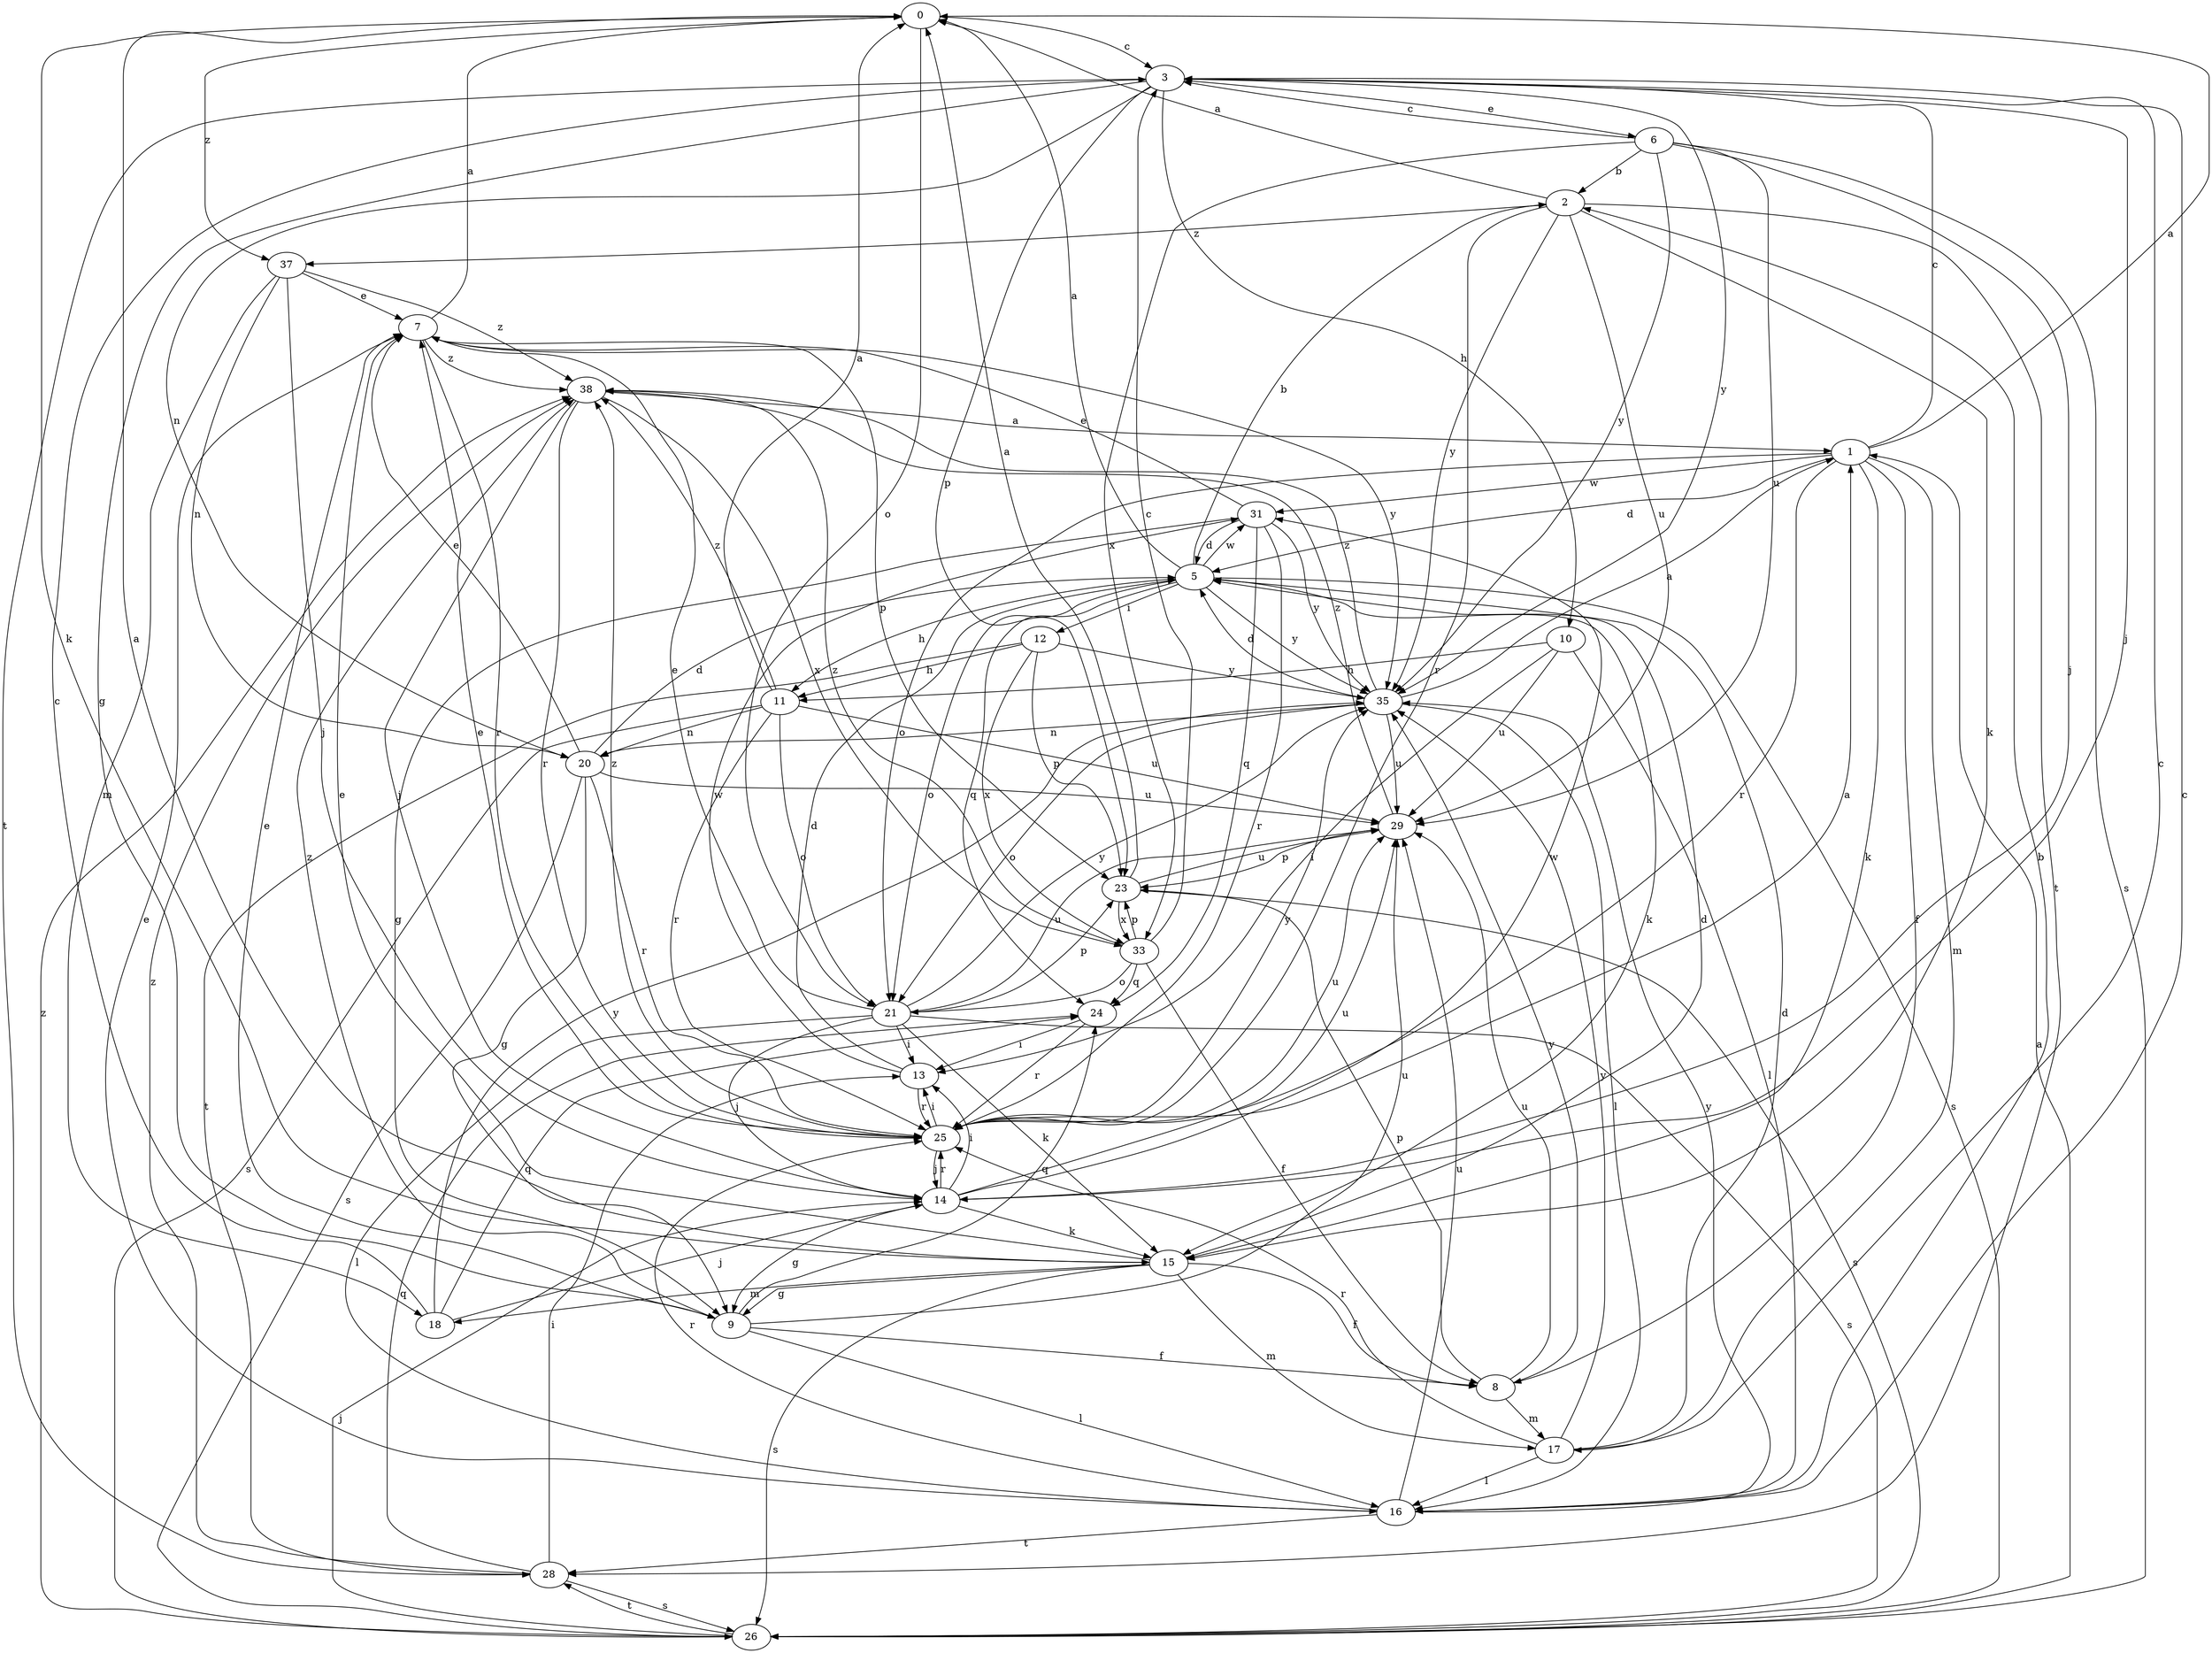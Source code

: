 strict digraph  {
0;
1;
2;
3;
5;
6;
7;
8;
9;
10;
11;
12;
13;
14;
15;
16;
17;
18;
20;
21;
23;
24;
25;
26;
28;
29;
31;
33;
35;
37;
38;
0 -> 3  [label=c];
0 -> 15  [label=k];
0 -> 21  [label=o];
0 -> 37  [label=z];
1 -> 0  [label=a];
1 -> 3  [label=c];
1 -> 5  [label=d];
1 -> 8  [label=f];
1 -> 15  [label=k];
1 -> 17  [label=m];
1 -> 21  [label=o];
1 -> 25  [label=r];
1 -> 31  [label=w];
2 -> 0  [label=a];
2 -> 15  [label=k];
2 -> 25  [label=r];
2 -> 28  [label=t];
2 -> 29  [label=u];
2 -> 35  [label=y];
2 -> 37  [label=z];
3 -> 6  [label=e];
3 -> 9  [label=g];
3 -> 10  [label=h];
3 -> 14  [label=j];
3 -> 20  [label=n];
3 -> 23  [label=p];
3 -> 28  [label=t];
3 -> 35  [label=y];
5 -> 0  [label=a];
5 -> 2  [label=b];
5 -> 11  [label=h];
5 -> 12  [label=i];
5 -> 15  [label=k];
5 -> 21  [label=o];
5 -> 24  [label=q];
5 -> 26  [label=s];
5 -> 31  [label=w];
5 -> 35  [label=y];
6 -> 2  [label=b];
6 -> 3  [label=c];
6 -> 14  [label=j];
6 -> 26  [label=s];
6 -> 29  [label=u];
6 -> 33  [label=x];
6 -> 35  [label=y];
7 -> 0  [label=a];
7 -> 23  [label=p];
7 -> 25  [label=r];
7 -> 35  [label=y];
7 -> 38  [label=z];
8 -> 17  [label=m];
8 -> 23  [label=p];
8 -> 29  [label=u];
8 -> 35  [label=y];
9 -> 7  [label=e];
9 -> 8  [label=f];
9 -> 16  [label=l];
9 -> 24  [label=q];
9 -> 29  [label=u];
9 -> 38  [label=z];
10 -> 11  [label=h];
10 -> 13  [label=i];
10 -> 16  [label=l];
10 -> 29  [label=u];
11 -> 0  [label=a];
11 -> 20  [label=n];
11 -> 21  [label=o];
11 -> 25  [label=r];
11 -> 26  [label=s];
11 -> 29  [label=u];
11 -> 38  [label=z];
12 -> 11  [label=h];
12 -> 23  [label=p];
12 -> 28  [label=t];
12 -> 33  [label=x];
12 -> 35  [label=y];
13 -> 5  [label=d];
13 -> 25  [label=r];
13 -> 31  [label=w];
14 -> 9  [label=g];
14 -> 13  [label=i];
14 -> 15  [label=k];
14 -> 25  [label=r];
14 -> 29  [label=u];
14 -> 31  [label=w];
15 -> 0  [label=a];
15 -> 5  [label=d];
15 -> 7  [label=e];
15 -> 8  [label=f];
15 -> 9  [label=g];
15 -> 17  [label=m];
15 -> 18  [label=m];
15 -> 26  [label=s];
16 -> 2  [label=b];
16 -> 3  [label=c];
16 -> 7  [label=e];
16 -> 25  [label=r];
16 -> 28  [label=t];
16 -> 29  [label=u];
16 -> 35  [label=y];
17 -> 3  [label=c];
17 -> 5  [label=d];
17 -> 16  [label=l];
17 -> 25  [label=r];
17 -> 35  [label=y];
18 -> 3  [label=c];
18 -> 14  [label=j];
18 -> 24  [label=q];
18 -> 35  [label=y];
20 -> 5  [label=d];
20 -> 7  [label=e];
20 -> 9  [label=g];
20 -> 25  [label=r];
20 -> 26  [label=s];
20 -> 29  [label=u];
21 -> 7  [label=e];
21 -> 13  [label=i];
21 -> 14  [label=j];
21 -> 15  [label=k];
21 -> 16  [label=l];
21 -> 23  [label=p];
21 -> 26  [label=s];
21 -> 29  [label=u];
21 -> 35  [label=y];
23 -> 0  [label=a];
23 -> 26  [label=s];
23 -> 29  [label=u];
23 -> 33  [label=x];
24 -> 13  [label=i];
24 -> 25  [label=r];
25 -> 1  [label=a];
25 -> 7  [label=e];
25 -> 13  [label=i];
25 -> 14  [label=j];
25 -> 29  [label=u];
25 -> 35  [label=y];
25 -> 38  [label=z];
26 -> 1  [label=a];
26 -> 14  [label=j];
26 -> 28  [label=t];
26 -> 38  [label=z];
28 -> 13  [label=i];
28 -> 24  [label=q];
28 -> 26  [label=s];
28 -> 38  [label=z];
29 -> 23  [label=p];
29 -> 38  [label=z];
31 -> 5  [label=d];
31 -> 7  [label=e];
31 -> 9  [label=g];
31 -> 24  [label=q];
31 -> 25  [label=r];
31 -> 35  [label=y];
33 -> 3  [label=c];
33 -> 8  [label=f];
33 -> 21  [label=o];
33 -> 23  [label=p];
33 -> 24  [label=q];
33 -> 38  [label=z];
35 -> 1  [label=a];
35 -> 5  [label=d];
35 -> 16  [label=l];
35 -> 20  [label=n];
35 -> 21  [label=o];
35 -> 29  [label=u];
35 -> 38  [label=z];
37 -> 7  [label=e];
37 -> 14  [label=j];
37 -> 18  [label=m];
37 -> 20  [label=n];
37 -> 38  [label=z];
38 -> 1  [label=a];
38 -> 14  [label=j];
38 -> 25  [label=r];
38 -> 33  [label=x];
}
